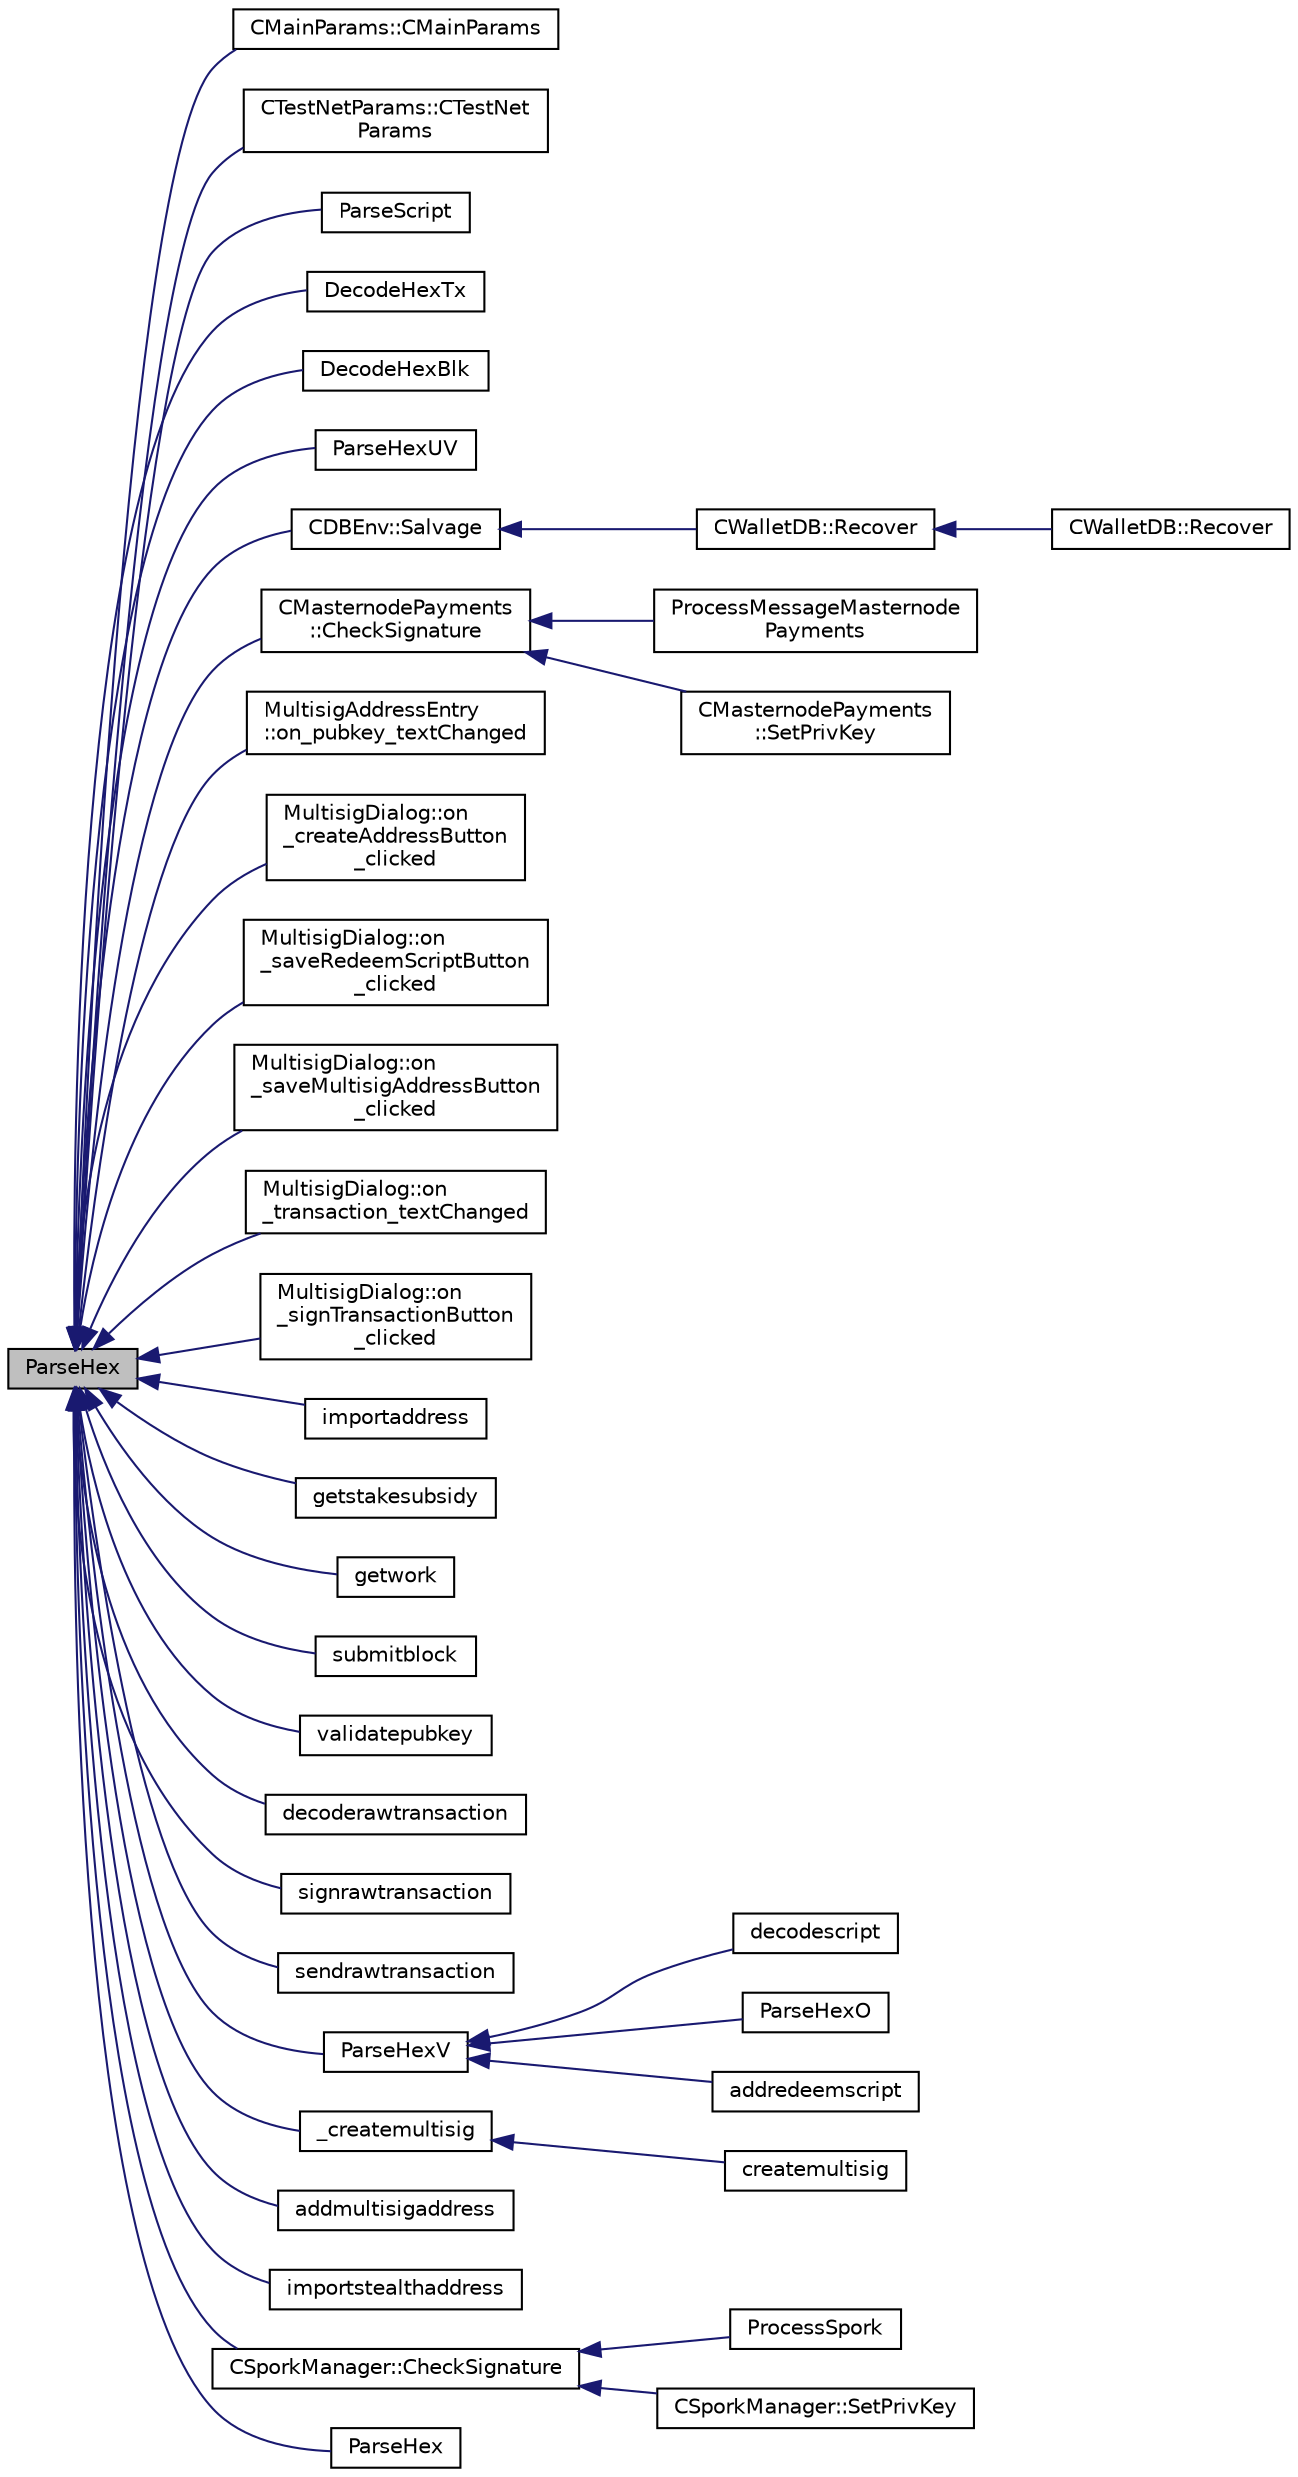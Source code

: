 digraph "ParseHex"
{
  edge [fontname="Helvetica",fontsize="10",labelfontname="Helvetica",labelfontsize="10"];
  node [fontname="Helvetica",fontsize="10",shape=record];
  rankdir="LR";
  Node911 [label="ParseHex",height=0.2,width=0.4,color="black", fillcolor="grey75", style="filled", fontcolor="black"];
  Node911 -> Node912 [dir="back",color="midnightblue",fontsize="10",style="solid",fontname="Helvetica"];
  Node912 [label="CMainParams::CMainParams",height=0.2,width=0.4,color="black", fillcolor="white", style="filled",URL="$da/d94/class_c_main_params.html#ab7dfebf3c4dd5cc0ebdfabe1111056d6"];
  Node911 -> Node913 [dir="back",color="midnightblue",fontsize="10",style="solid",fontname="Helvetica"];
  Node913 [label="CTestNetParams::CTestNet\lParams",height=0.2,width=0.4,color="black", fillcolor="white", style="filled",URL="$d1/dfc/class_c_test_net_params.html#abbd5f6e3e94bc8abf99a5dfaff75374a"];
  Node911 -> Node914 [dir="back",color="midnightblue",fontsize="10",style="solid",fontname="Helvetica"];
  Node914 [label="ParseScript",height=0.2,width=0.4,color="black", fillcolor="white", style="filled",URL="$da/d4a/core__read_8cpp.html#a29989c95b21abde8baf8b48a73f9b9a8"];
  Node911 -> Node915 [dir="back",color="midnightblue",fontsize="10",style="solid",fontname="Helvetica"];
  Node915 [label="DecodeHexTx",height=0.2,width=0.4,color="black", fillcolor="white", style="filled",URL="$da/d4a/core__read_8cpp.html#af1ca10b8caeb4abb031f180678203638"];
  Node911 -> Node916 [dir="back",color="midnightblue",fontsize="10",style="solid",fontname="Helvetica"];
  Node916 [label="DecodeHexBlk",height=0.2,width=0.4,color="black", fillcolor="white", style="filled",URL="$da/d4a/core__read_8cpp.html#aeff1a378f11fad2ea391c2163806d4a4"];
  Node911 -> Node917 [dir="back",color="midnightblue",fontsize="10",style="solid",fontname="Helvetica"];
  Node917 [label="ParseHexUV",height=0.2,width=0.4,color="black", fillcolor="white", style="filled",URL="$da/d4a/core__read_8cpp.html#ae14a17c0d848ef8129c4169647eed92a"];
  Node911 -> Node918 [dir="back",color="midnightblue",fontsize="10",style="solid",fontname="Helvetica"];
  Node918 [label="CDBEnv::Salvage",height=0.2,width=0.4,color="black", fillcolor="white", style="filled",URL="$d5/dd2/class_c_d_b_env.html#a08726637bff0809ab9c7c493383a3914"];
  Node918 -> Node919 [dir="back",color="midnightblue",fontsize="10",style="solid",fontname="Helvetica"];
  Node919 [label="CWalletDB::Recover",height=0.2,width=0.4,color="black", fillcolor="white", style="filled",URL="$d4/d90/class_c_wallet_d_b.html#a3ebeb12f37d9c66512e2bc2903a6854a"];
  Node919 -> Node920 [dir="back",color="midnightblue",fontsize="10",style="solid",fontname="Helvetica"];
  Node920 [label="CWalletDB::Recover",height=0.2,width=0.4,color="black", fillcolor="white", style="filled",URL="$d4/d90/class_c_wallet_d_b.html#a44388f1c3ee63191dcb78b1001e9390c"];
  Node911 -> Node921 [dir="back",color="midnightblue",fontsize="10",style="solid",fontname="Helvetica"];
  Node921 [label="CMasternodePayments\l::CheckSignature",height=0.2,width=0.4,color="black", fillcolor="white", style="filled",URL="$dc/d9a/class_c_masternode_payments.html#a2ca2af0178969784235c7917b226af32"];
  Node921 -> Node922 [dir="back",color="midnightblue",fontsize="10",style="solid",fontname="Helvetica"];
  Node922 [label="ProcessMessageMasternode\lPayments",height=0.2,width=0.4,color="black", fillcolor="white", style="filled",URL="$dc/d20/masternode-payments_8h.html#a8c28fb440d8031543d1de309e34c40f2"];
  Node921 -> Node923 [dir="back",color="midnightblue",fontsize="10",style="solid",fontname="Helvetica"];
  Node923 [label="CMasternodePayments\l::SetPrivKey",height=0.2,width=0.4,color="black", fillcolor="white", style="filled",URL="$dc/d9a/class_c_masternode_payments.html#a525bcafd8d00b58a3e05a848ef493603"];
  Node911 -> Node924 [dir="back",color="midnightblue",fontsize="10",style="solid",fontname="Helvetica"];
  Node924 [label="MultisigAddressEntry\l::on_pubkey_textChanged",height=0.2,width=0.4,color="black", fillcolor="white", style="filled",URL="$da/d39/class_multisig_address_entry.html#addaaabad7c692f4be0255d3969ccb6c0"];
  Node911 -> Node925 [dir="back",color="midnightblue",fontsize="10",style="solid",fontname="Helvetica"];
  Node925 [label="MultisigDialog::on\l_createAddressButton\l_clicked",height=0.2,width=0.4,color="black", fillcolor="white", style="filled",URL="$d4/df4/class_multisig_dialog.html#a99a1605980d9bf0a4c2426ead61aa15a"];
  Node911 -> Node926 [dir="back",color="midnightblue",fontsize="10",style="solid",fontname="Helvetica"];
  Node926 [label="MultisigDialog::on\l_saveRedeemScriptButton\l_clicked",height=0.2,width=0.4,color="black", fillcolor="white", style="filled",URL="$d4/df4/class_multisig_dialog.html#a52029e0d1aee20ff4bb822d9580e2feb"];
  Node911 -> Node927 [dir="back",color="midnightblue",fontsize="10",style="solid",fontname="Helvetica"];
  Node927 [label="MultisigDialog::on\l_saveMultisigAddressButton\l_clicked",height=0.2,width=0.4,color="black", fillcolor="white", style="filled",URL="$d4/df4/class_multisig_dialog.html#a95c9278296354b38696d72eeb62dc09d"];
  Node911 -> Node928 [dir="back",color="midnightblue",fontsize="10",style="solid",fontname="Helvetica"];
  Node928 [label="MultisigDialog::on\l_transaction_textChanged",height=0.2,width=0.4,color="black", fillcolor="white", style="filled",URL="$d4/df4/class_multisig_dialog.html#a2412fa91c5e7ef51c229aa36388c0960"];
  Node911 -> Node929 [dir="back",color="midnightblue",fontsize="10",style="solid",fontname="Helvetica"];
  Node929 [label="MultisigDialog::on\l_signTransactionButton\l_clicked",height=0.2,width=0.4,color="black", fillcolor="white", style="filled",URL="$d4/df4/class_multisig_dialog.html#ad277ce76887dfbbec511486d3c1d2bc4"];
  Node911 -> Node930 [dir="back",color="midnightblue",fontsize="10",style="solid",fontname="Helvetica"];
  Node930 [label="importaddress",height=0.2,width=0.4,color="black", fillcolor="white", style="filled",URL="$dc/dbf/rpcdump_8cpp.html#a457bc572859c8265c72a0afd1a6db56c"];
  Node911 -> Node931 [dir="back",color="midnightblue",fontsize="10",style="solid",fontname="Helvetica"];
  Node931 [label="getstakesubsidy",height=0.2,width=0.4,color="black", fillcolor="white", style="filled",URL="$d4/ddd/rpcmining_8cpp.html#a389f62bd448bb24933a1ea8920411d7e"];
  Node911 -> Node932 [dir="back",color="midnightblue",fontsize="10",style="solid",fontname="Helvetica"];
  Node932 [label="getwork",height=0.2,width=0.4,color="black", fillcolor="white", style="filled",URL="$d4/ddd/rpcmining_8cpp.html#a356be62c93d38267a7da9e1cb644d547"];
  Node911 -> Node933 [dir="back",color="midnightblue",fontsize="10",style="solid",fontname="Helvetica"];
  Node933 [label="submitblock",height=0.2,width=0.4,color="black", fillcolor="white", style="filled",URL="$d4/ddd/rpcmining_8cpp.html#a6fc1aa077add8cb1c74207056616134d"];
  Node911 -> Node934 [dir="back",color="midnightblue",fontsize="10",style="solid",fontname="Helvetica"];
  Node934 [label="validatepubkey",height=0.2,width=0.4,color="black", fillcolor="white", style="filled",URL="$db/d48/rpcmisc_8cpp.html#a32620752527477f4bac811a7db5ab35b"];
  Node911 -> Node935 [dir="back",color="midnightblue",fontsize="10",style="solid",fontname="Helvetica"];
  Node935 [label="decoderawtransaction",height=0.2,width=0.4,color="black", fillcolor="white", style="filled",URL="$dc/da8/rpcrawtransaction_8cpp.html#a6775c600b1bfdbb22f38e5f1cd27cfea"];
  Node911 -> Node936 [dir="back",color="midnightblue",fontsize="10",style="solid",fontname="Helvetica"];
  Node936 [label="signrawtransaction",height=0.2,width=0.4,color="black", fillcolor="white", style="filled",URL="$dc/da8/rpcrawtransaction_8cpp.html#aa0d151e35c0ad5ec82df451a833aeadb"];
  Node911 -> Node937 [dir="back",color="midnightblue",fontsize="10",style="solid",fontname="Helvetica"];
  Node937 [label="sendrawtransaction",height=0.2,width=0.4,color="black", fillcolor="white", style="filled",URL="$dc/da8/rpcrawtransaction_8cpp.html#ad5aad44f890060f42efb49acf349511e"];
  Node911 -> Node938 [dir="back",color="midnightblue",fontsize="10",style="solid",fontname="Helvetica"];
  Node938 [label="ParseHexV",height=0.2,width=0.4,color="black", fillcolor="white", style="filled",URL="$d6/d76/rpcserver_8cpp.html#a6912ee7b40ffee24ad6d599b3667d4c8"];
  Node938 -> Node939 [dir="back",color="midnightblue",fontsize="10",style="solid",fontname="Helvetica"];
  Node939 [label="decodescript",height=0.2,width=0.4,color="black", fillcolor="white", style="filled",URL="$dc/da8/rpcrawtransaction_8cpp.html#a342172992e2fa92490e8d83c2e95e87e"];
  Node938 -> Node940 [dir="back",color="midnightblue",fontsize="10",style="solid",fontname="Helvetica"];
  Node940 [label="ParseHexO",height=0.2,width=0.4,color="black", fillcolor="white", style="filled",URL="$d6/d76/rpcserver_8cpp.html#a9fa3f8bbbf847269e55b196e13543e16"];
  Node938 -> Node941 [dir="back",color="midnightblue",fontsize="10",style="solid",fontname="Helvetica"];
  Node941 [label="addredeemscript",height=0.2,width=0.4,color="black", fillcolor="white", style="filled",URL="$df/d1d/rpcwallet_8cpp.html#a6bdf3775b3749a2b216576b62af4f801"];
  Node911 -> Node942 [dir="back",color="midnightblue",fontsize="10",style="solid",fontname="Helvetica"];
  Node942 [label="_createmultisig",height=0.2,width=0.4,color="black", fillcolor="white", style="filled",URL="$df/d1d/rpcwallet_8cpp.html#aca53a9372c92e81fc665cbdeb8fcdbc5"];
  Node942 -> Node943 [dir="back",color="midnightblue",fontsize="10",style="solid",fontname="Helvetica"];
  Node943 [label="createmultisig",height=0.2,width=0.4,color="black", fillcolor="white", style="filled",URL="$df/d1d/rpcwallet_8cpp.html#a10f145bcadd06025abb3b065e2fa7a84"];
  Node911 -> Node944 [dir="back",color="midnightblue",fontsize="10",style="solid",fontname="Helvetica"];
  Node944 [label="addmultisigaddress",height=0.2,width=0.4,color="black", fillcolor="white", style="filled",URL="$df/d1d/rpcwallet_8cpp.html#a01e8a83cbd4209f10c71719383d7ca2d"];
  Node911 -> Node945 [dir="back",color="midnightblue",fontsize="10",style="solid",fontname="Helvetica"];
  Node945 [label="importstealthaddress",height=0.2,width=0.4,color="black", fillcolor="white", style="filled",URL="$df/d1d/rpcwallet_8cpp.html#a4bde25c1b4a97ec6068d2808594c9820"];
  Node911 -> Node946 [dir="back",color="midnightblue",fontsize="10",style="solid",fontname="Helvetica"];
  Node946 [label="CSporkManager::CheckSignature",height=0.2,width=0.4,color="black", fillcolor="white", style="filled",URL="$d2/d5e/class_c_spork_manager.html#a697d8c0ce5c422ea125eee96687aa7b3"];
  Node946 -> Node947 [dir="back",color="midnightblue",fontsize="10",style="solid",fontname="Helvetica"];
  Node947 [label="ProcessSpork",height=0.2,width=0.4,color="black", fillcolor="white", style="filled",URL="$d0/d24/spork_8h.html#a3f9c24c1f4c012152fb4422ca981610a"];
  Node946 -> Node948 [dir="back",color="midnightblue",fontsize="10",style="solid",fontname="Helvetica"];
  Node948 [label="CSporkManager::SetPrivKey",height=0.2,width=0.4,color="black", fillcolor="white", style="filled",URL="$d2/d5e/class_c_spork_manager.html#a599d088218de9d242e4dc5cb17dd310b"];
  Node911 -> Node949 [dir="back",color="midnightblue",fontsize="10",style="solid",fontname="Helvetica"];
  Node949 [label="ParseHex",height=0.2,width=0.4,color="black", fillcolor="white", style="filled",URL="$df/d2d/util_8cpp.html#a64d56c5bed7672ee006ff2c29f3554ee"];
}
